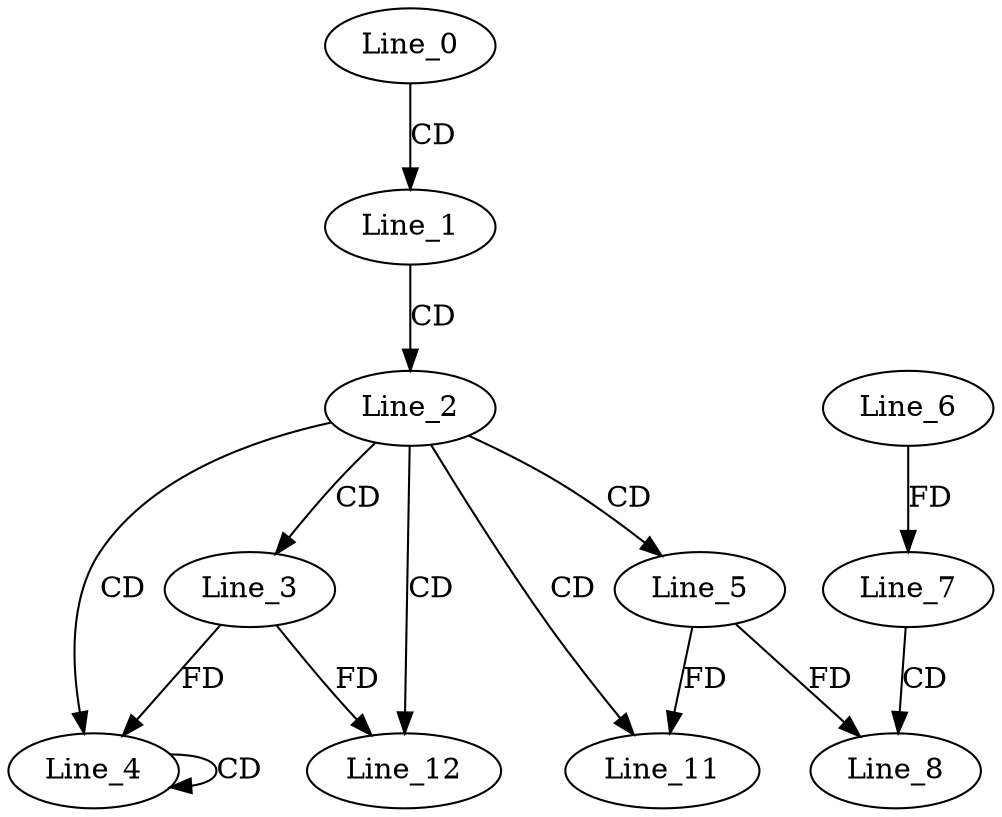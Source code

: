 digraph G {
  Line_0;
  Line_1;
  Line_2;
  Line_3;
  Line_4;
  Line_4;
  Line_4;
  Line_5;
  Line_6;
  Line_7;
  Line_7;
  Line_8;
  Line_11;
  Line_12;
  Line_0 -> Line_1 [ label="CD" ];
  Line_1 -> Line_2 [ label="CD" ];
  Line_2 -> Line_3 [ label="CD" ];
  Line_2 -> Line_4 [ label="CD" ];
  Line_4 -> Line_4 [ label="CD" ];
  Line_3 -> Line_4 [ label="FD" ];
  Line_2 -> Line_5 [ label="CD" ];
  Line_6 -> Line_7 [ label="FD" ];
  Line_7 -> Line_8 [ label="CD" ];
  Line_5 -> Line_8 [ label="FD" ];
  Line_2 -> Line_11 [ label="CD" ];
  Line_5 -> Line_11 [ label="FD" ];
  Line_2 -> Line_12 [ label="CD" ];
  Line_3 -> Line_12 [ label="FD" ];
}

